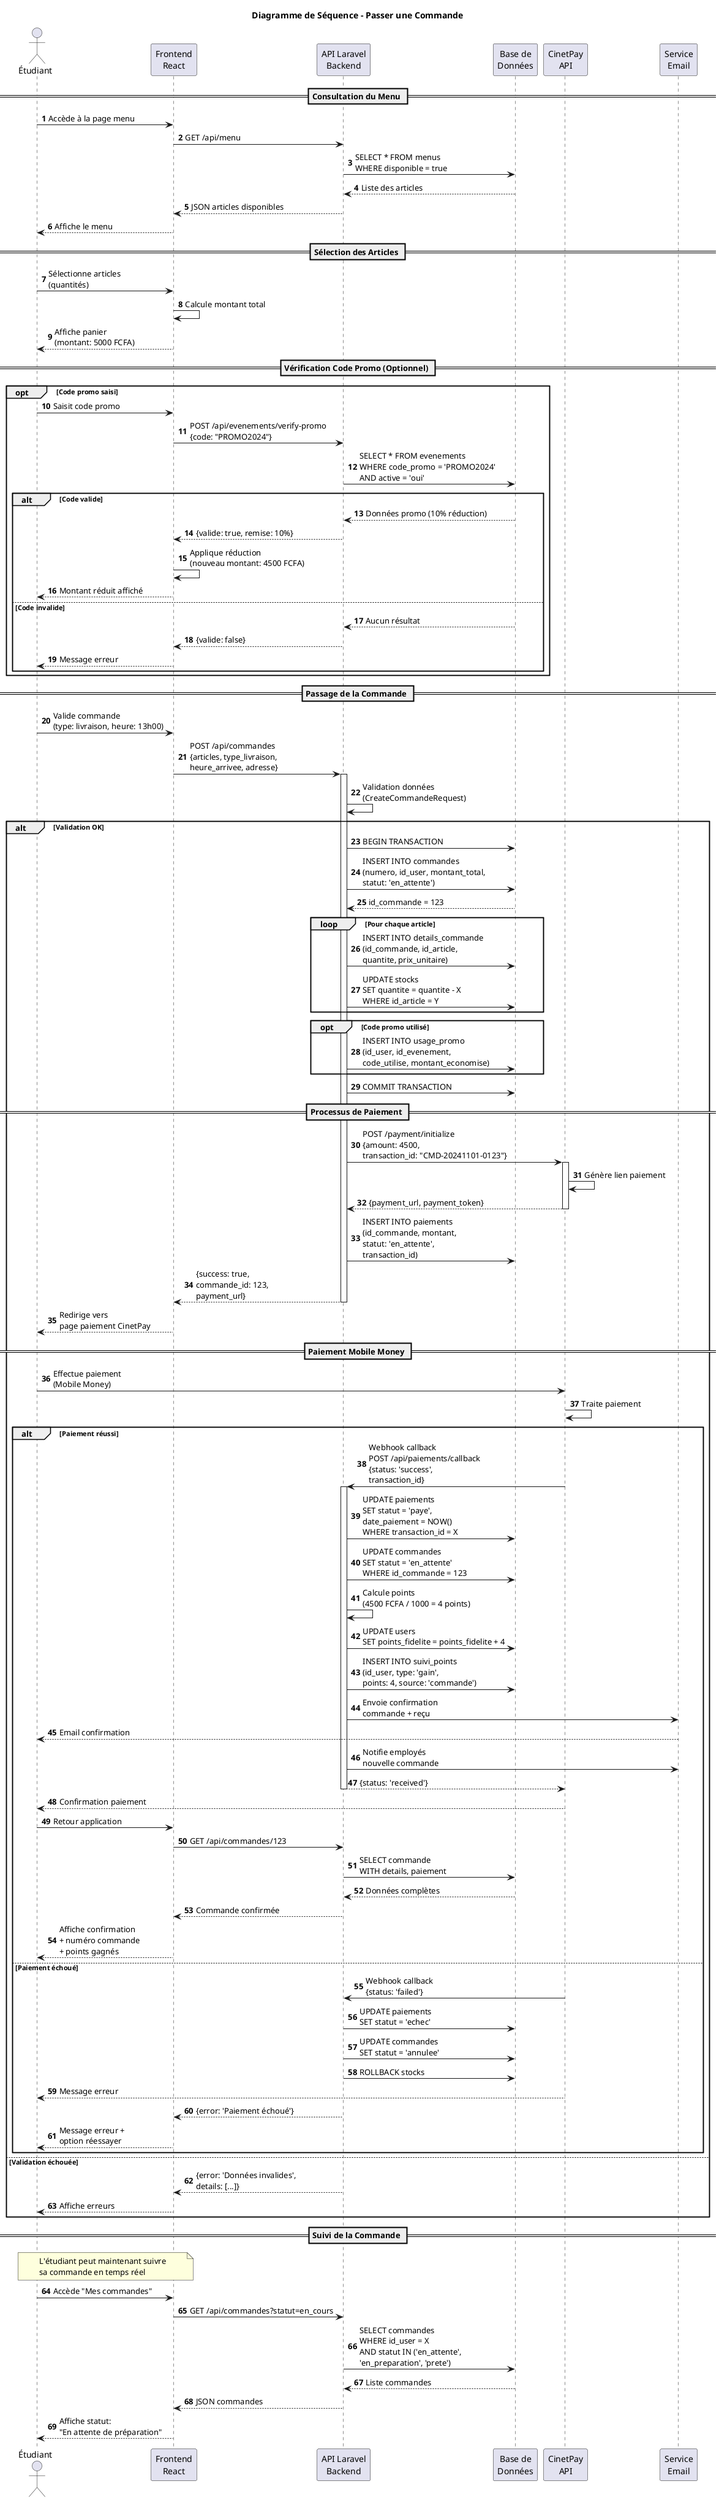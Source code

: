@startuml Sequence_Passer_Commande
title Diagramme de Séquence - Passer une Commande

actor "Étudiant" as etudiant
participant "Frontend\nReact" as frontend
participant "API Laravel\nBackend" as backend
participant "Base de\nDonnées" as bdd
participant "CinetPay\nAPI" as cinetpay
participant "Service\nEmail" as email

autonumber

== Consultation du Menu ==
etudiant -> frontend : Accède à la page menu
frontend -> backend : GET /api/menu
backend -> bdd : SELECT * FROM menus\nWHERE disponible = true
bdd --> backend : Liste des articles
backend --> frontend : JSON articles disponibles
frontend --> etudiant : Affiche le menu

== Sélection des Articles ==
etudiant -> frontend : Sélectionne articles\n(quantités)
frontend -> frontend : Calcule montant total
frontend --> etudiant : Affiche panier\n(montant: 5000 FCFA)

== Vérification Code Promo (Optionnel) ==
opt Code promo saisi
    etudiant -> frontend : Saisit code promo
    frontend -> backend : POST /api/evenements/verify-promo\n{code: "PROMO2024"}
    backend -> bdd : SELECT * FROM evenements\nWHERE code_promo = 'PROMO2024'\nAND active = 'oui'
    alt Code valide
        bdd --> backend : Données promo (10% réduction)
        backend --> frontend : {valide: true, remise: 10%}
        frontend -> frontend : Applique réduction\n(nouveau montant: 4500 FCFA)
        frontend --> etudiant : Montant réduit affiché
    else Code invalide
        bdd --> backend : Aucun résultat
        backend --> frontend : {valide: false}
        frontend --> etudiant : Message erreur
    end
end

== Passage de la Commande ==
etudiant -> frontend : Valide commande\n(type: livraison, heure: 13h00)
frontend -> backend : POST /api/commandes\n{articles, type_livraison,\nheure_arrivee, adresse}

activate backend
backend -> backend : Validation données\n(CreateCommandeRequest)

alt Validation OK
    backend -> bdd : BEGIN TRANSACTION
    
    backend -> bdd : INSERT INTO commandes\n(numero, id_user, montant_total,\nstatut: 'en_attente')
    bdd --> backend : id_commande = 123
    
    loop Pour chaque article
        backend -> bdd : INSERT INTO details_commande\n(id_commande, id_article,\nquantite, prix_unitaire)
        backend -> bdd : UPDATE stocks\nSET quantite = quantite - X\nWHERE id_article = Y
    end
    
    opt Code promo utilisé
        backend -> bdd : INSERT INTO usage_promo\n(id_user, id_evenement,\ncode_utilise, montant_economise)
    end
    
    backend -> bdd : COMMIT TRANSACTION
    
    == Processus de Paiement ==
    backend -> cinetpay : POST /payment/initialize\n{amount: 4500,\ntransaction_id: "CMD-20241101-0123"}
    
    activate cinetpay
    cinetpay -> cinetpay : Génère lien paiement
    cinetpay --> backend : {payment_url, payment_token}
    deactivate cinetpay
    
    backend -> bdd : INSERT INTO paiements\n(id_commande, montant,\nstatut: 'en_attente',\ntransaction_id)
    
    backend --> frontend : {success: true,\ncommande_id: 123,\npayment_url}
    deactivate backend
    
    frontend --> etudiant : Redirige vers\npage paiement CinetPay
    
    == Paiement Mobile Money ==
    etudiant -> cinetpay : Effectue paiement\n(Mobile Money)
    cinetpay -> cinetpay : Traite paiement
    
    alt Paiement réussi
        cinetpay -> backend : Webhook callback\nPOST /api/paiements/callback\n{status: 'success',\ntransaction_id}
        
        activate backend
        backend -> bdd : UPDATE paiements\nSET statut = 'paye',\ndate_paiement = NOW()\nWHERE transaction_id = X
        
        backend -> bdd : UPDATE commandes\nSET statut = 'en_attente'\nWHERE id_commande = 123
        
        ' Attribution points de fidélité
        backend -> backend : Calcule points\n(4500 FCFA / 1000 = 4 points)
        backend -> bdd : UPDATE users\nSET points_fidelite = points_fidelite + 4
        backend -> bdd : INSERT INTO suivi_points\n(id_user, type: 'gain',\npoints: 4, source: 'commande')
        
        ' Notification email
        backend -> email : Envoie confirmation\ncommande + reçu
        email --> etudiant : Email confirmation
        
        ' Notification staff
        backend -> email : Notifie employés\nnouvelle commande
        
        backend --> cinetpay : {status: 'received'}
        deactivate backend
        
        cinetpay --> etudiant : Confirmation paiement
        etudiant -> frontend : Retour application
        frontend -> backend : GET /api/commandes/123
        backend -> bdd : SELECT commande\nWITH details, paiement
        bdd --> backend : Données complètes
        backend --> frontend : Commande confirmée
        frontend --> etudiant : Affiche confirmation\n+ numéro commande\n+ points gagnés
        
    else Paiement échoué
        cinetpay -> backend : Webhook callback\n{status: 'failed'}
        backend -> bdd : UPDATE paiements\nSET statut = 'echec'
        backend -> bdd : UPDATE commandes\nSET statut = 'annulee'
        backend -> bdd : ROLLBACK stocks
        cinetpay --> etudiant : Message erreur
        backend --> frontend : {error: 'Paiement échoué'}
        frontend --> etudiant : Message erreur +\noption réessayer
    end
    
else Validation échouée
    backend --> frontend : {error: 'Données invalides',\ndetails: [...]}
    frontend --> etudiant : Affiche erreurs
end

== Suivi de la Commande ==
note over etudiant, frontend
    L'étudiant peut maintenant suivre
    sa commande en temps réel
end note

etudiant -> frontend : Accède "Mes commandes"
frontend -> backend : GET /api/commandes?statut=en_cours
backend -> bdd : SELECT commandes\nWHERE id_user = X\nAND statut IN ('en_attente',\n'en_preparation', 'prete')
bdd --> backend : Liste commandes
backend --> frontend : JSON commandes
frontend --> etudiant : Affiche statut:\n"En attente de préparation"

@enduml
